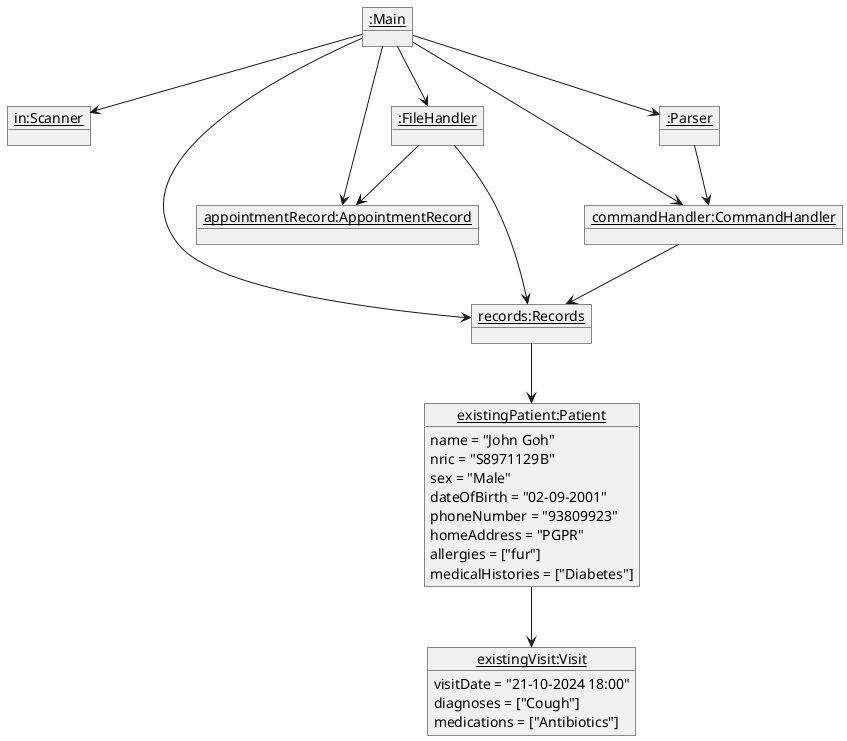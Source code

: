 @startuml
'https://plantuml.com/object-diagram
skinparam classAttributeIconSize 0
hide circle

object "<u>:Main</u>" as Main

object "<u>in:Scanner</u>" as Scanner {

}

object "<u>records:Records</u>" as Records {

}

object "<u>appointmentRecord:AppointmentRecord</u>" as AppointmentRecord {

}

object "<u>:FileHandler</u>" as FileHandler {

}

object "<u>commandHandler:CommandHandler</u>" as CommandHandler {

}

object "<u>:Parser</u>" as Parser {

}

object "<u>existingPatient:Patient</u>" as Patient {
    name = "John Goh"
    nric = "S8971129B"
    sex = "Male"
    dateOfBirth = "02-09-2001"
    phoneNumber = "93809923"
    homeAddress = "PGPR"
    allergies = ["fur"]
    medicalHistories = ["Diabetes"]
}

object "<u>existingVisit:Visit</u>" as Visit {
    visitDate = "21-10-2024 18:00"
    diagnoses = ["Cough"]
    medications = ["Antibiotics"]
}

Main --> Scanner
Main --> Records
Main --> AppointmentRecord
Main --> FileHandler
Main --> CommandHandler
Main --> Parser
Parser --> CommandHandler
Patient --> Visit
CommandHandler --> Records
Records --> Patient
FileHandler --> Records
FileHandler --> AppointmentRecord

@enduml